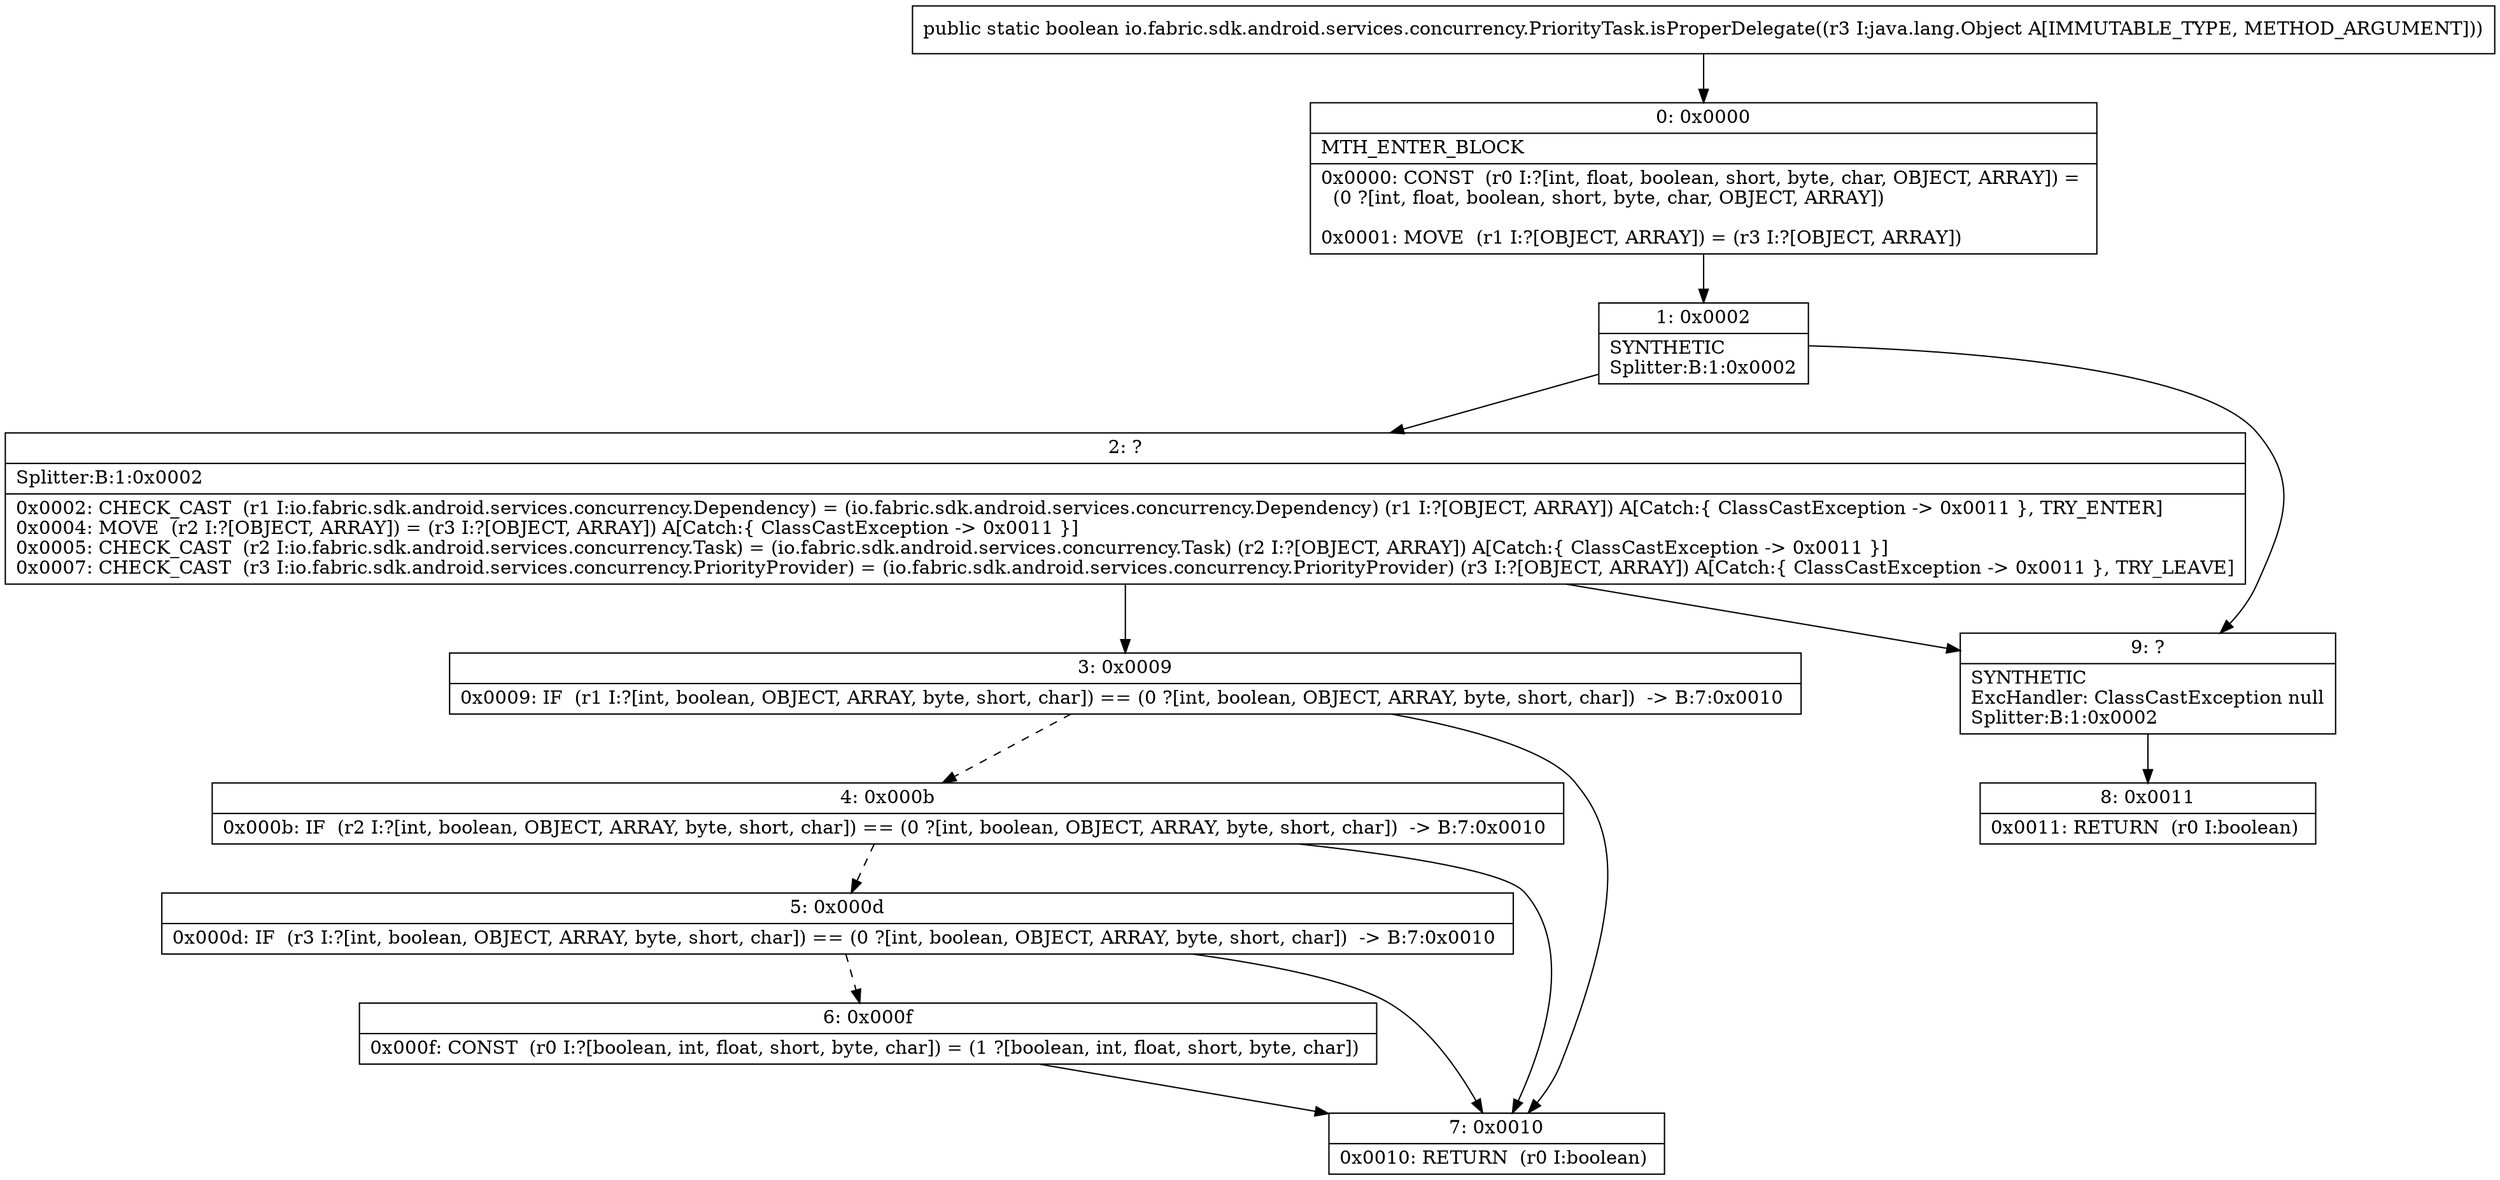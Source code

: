digraph "CFG forio.fabric.sdk.android.services.concurrency.PriorityTask.isProperDelegate(Ljava\/lang\/Object;)Z" {
Node_0 [shape=record,label="{0\:\ 0x0000|MTH_ENTER_BLOCK\l|0x0000: CONST  (r0 I:?[int, float, boolean, short, byte, char, OBJECT, ARRAY]) = \l  (0 ?[int, float, boolean, short, byte, char, OBJECT, ARRAY])\l \l0x0001: MOVE  (r1 I:?[OBJECT, ARRAY]) = (r3 I:?[OBJECT, ARRAY]) \l}"];
Node_1 [shape=record,label="{1\:\ 0x0002|SYNTHETIC\lSplitter:B:1:0x0002\l}"];
Node_2 [shape=record,label="{2\:\ ?|Splitter:B:1:0x0002\l|0x0002: CHECK_CAST  (r1 I:io.fabric.sdk.android.services.concurrency.Dependency) = (io.fabric.sdk.android.services.concurrency.Dependency) (r1 I:?[OBJECT, ARRAY]) A[Catch:\{ ClassCastException \-\> 0x0011 \}, TRY_ENTER]\l0x0004: MOVE  (r2 I:?[OBJECT, ARRAY]) = (r3 I:?[OBJECT, ARRAY]) A[Catch:\{ ClassCastException \-\> 0x0011 \}]\l0x0005: CHECK_CAST  (r2 I:io.fabric.sdk.android.services.concurrency.Task) = (io.fabric.sdk.android.services.concurrency.Task) (r2 I:?[OBJECT, ARRAY]) A[Catch:\{ ClassCastException \-\> 0x0011 \}]\l0x0007: CHECK_CAST  (r3 I:io.fabric.sdk.android.services.concurrency.PriorityProvider) = (io.fabric.sdk.android.services.concurrency.PriorityProvider) (r3 I:?[OBJECT, ARRAY]) A[Catch:\{ ClassCastException \-\> 0x0011 \}, TRY_LEAVE]\l}"];
Node_3 [shape=record,label="{3\:\ 0x0009|0x0009: IF  (r1 I:?[int, boolean, OBJECT, ARRAY, byte, short, char]) == (0 ?[int, boolean, OBJECT, ARRAY, byte, short, char])  \-\> B:7:0x0010 \l}"];
Node_4 [shape=record,label="{4\:\ 0x000b|0x000b: IF  (r2 I:?[int, boolean, OBJECT, ARRAY, byte, short, char]) == (0 ?[int, boolean, OBJECT, ARRAY, byte, short, char])  \-\> B:7:0x0010 \l}"];
Node_5 [shape=record,label="{5\:\ 0x000d|0x000d: IF  (r3 I:?[int, boolean, OBJECT, ARRAY, byte, short, char]) == (0 ?[int, boolean, OBJECT, ARRAY, byte, short, char])  \-\> B:7:0x0010 \l}"];
Node_6 [shape=record,label="{6\:\ 0x000f|0x000f: CONST  (r0 I:?[boolean, int, float, short, byte, char]) = (1 ?[boolean, int, float, short, byte, char]) \l}"];
Node_7 [shape=record,label="{7\:\ 0x0010|0x0010: RETURN  (r0 I:boolean) \l}"];
Node_8 [shape=record,label="{8\:\ 0x0011|0x0011: RETURN  (r0 I:boolean) \l}"];
Node_9 [shape=record,label="{9\:\ ?|SYNTHETIC\lExcHandler: ClassCastException null\lSplitter:B:1:0x0002\l}"];
MethodNode[shape=record,label="{public static boolean io.fabric.sdk.android.services.concurrency.PriorityTask.isProperDelegate((r3 I:java.lang.Object A[IMMUTABLE_TYPE, METHOD_ARGUMENT])) }"];
MethodNode -> Node_0;
Node_0 -> Node_1;
Node_1 -> Node_2;
Node_1 -> Node_9;
Node_2 -> Node_3;
Node_2 -> Node_9;
Node_3 -> Node_4[style=dashed];
Node_3 -> Node_7;
Node_4 -> Node_5[style=dashed];
Node_4 -> Node_7;
Node_5 -> Node_6[style=dashed];
Node_5 -> Node_7;
Node_6 -> Node_7;
Node_9 -> Node_8;
}

